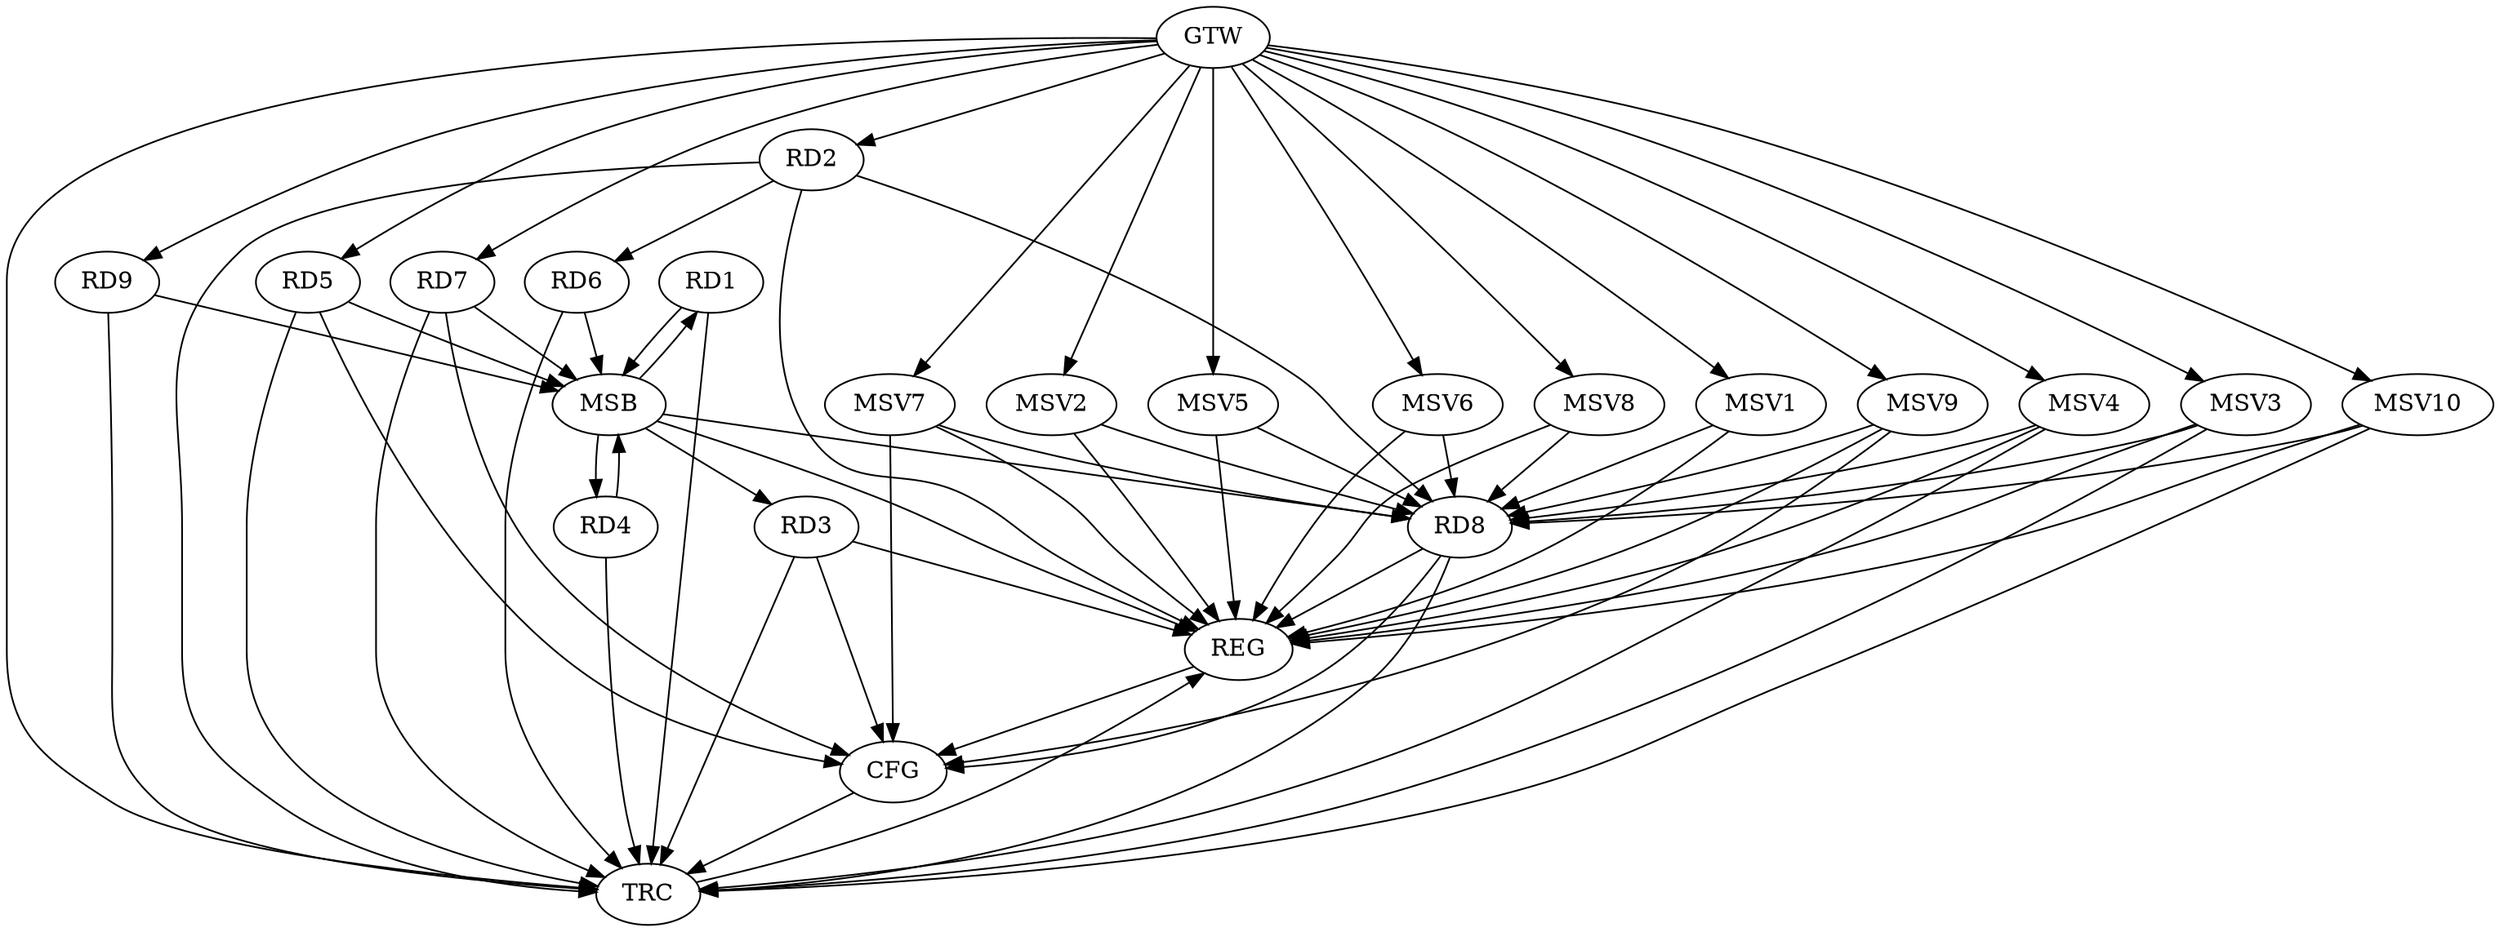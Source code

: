 strict digraph G {
  RD1 [ label="RD1" ];
  RD2 [ label="RD2" ];
  RD3 [ label="RD3" ];
  RD4 [ label="RD4" ];
  RD5 [ label="RD5" ];
  RD6 [ label="RD6" ];
  RD7 [ label="RD7" ];
  RD8 [ label="RD8" ];
  RD9 [ label="RD9" ];
  GTW [ label="GTW" ];
  REG [ label="REG" ];
  MSB [ label="MSB" ];
  CFG [ label="CFG" ];
  TRC [ label="TRC" ];
  MSV1 [ label="MSV1" ];
  MSV2 [ label="MSV2" ];
  MSV3 [ label="MSV3" ];
  MSV4 [ label="MSV4" ];
  MSV5 [ label="MSV5" ];
  MSV6 [ label="MSV6" ];
  MSV7 [ label="MSV7" ];
  MSV8 [ label="MSV8" ];
  MSV9 [ label="MSV9" ];
  MSV10 [ label="MSV10" ];
  RD2 -> RD6;
  RD2 -> RD8;
  GTW -> RD2;
  GTW -> RD5;
  GTW -> RD7;
  GTW -> RD9;
  RD2 -> REG;
  RD3 -> REG;
  RD8 -> REG;
  RD1 -> MSB;
  MSB -> REG;
  RD4 -> MSB;
  MSB -> RD1;
  RD5 -> MSB;
  MSB -> RD4;
  RD6 -> MSB;
  RD7 -> MSB;
  MSB -> RD3;
  RD9 -> MSB;
  MSB -> RD8;
  RD5 -> CFG;
  RD8 -> CFG;
  RD3 -> CFG;
  RD7 -> CFG;
  REG -> CFG;
  RD1 -> TRC;
  RD2 -> TRC;
  RD3 -> TRC;
  RD4 -> TRC;
  RD5 -> TRC;
  RD6 -> TRC;
  RD7 -> TRC;
  RD8 -> TRC;
  RD9 -> TRC;
  GTW -> TRC;
  CFG -> TRC;
  TRC -> REG;
  MSV1 -> RD8;
  GTW -> MSV1;
  MSV1 -> REG;
  MSV2 -> RD8;
  GTW -> MSV2;
  MSV2 -> REG;
  MSV3 -> RD8;
  GTW -> MSV3;
  MSV3 -> REG;
  MSV3 -> TRC;
  MSV4 -> RD8;
  GTW -> MSV4;
  MSV4 -> REG;
  MSV4 -> TRC;
  MSV5 -> RD8;
  MSV6 -> RD8;
  GTW -> MSV5;
  MSV5 -> REG;
  GTW -> MSV6;
  MSV6 -> REG;
  MSV7 -> RD8;
  GTW -> MSV7;
  MSV7 -> REG;
  MSV7 -> CFG;
  MSV8 -> RD8;
  GTW -> MSV8;
  MSV8 -> REG;
  MSV9 -> RD8;
  MSV10 -> RD8;
  GTW -> MSV9;
  MSV9 -> REG;
  MSV9 -> CFG;
  GTW -> MSV10;
  MSV10 -> REG;
  MSV10 -> TRC;
}
